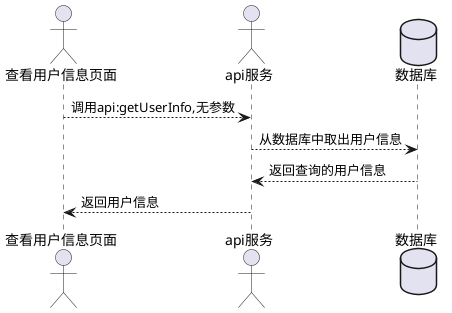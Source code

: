 @startuml
actor 查看用户信息页面
actor api服务
database 数据库
查看用户信息页面-->api服务:调用api:getUserInfo,无参数
api服务-->数据库:从数据库中取出用户信息
数据库-->api服务:返回查询的用户信息
api服务-->查看用户信息页面:返回用户信息
@enduml